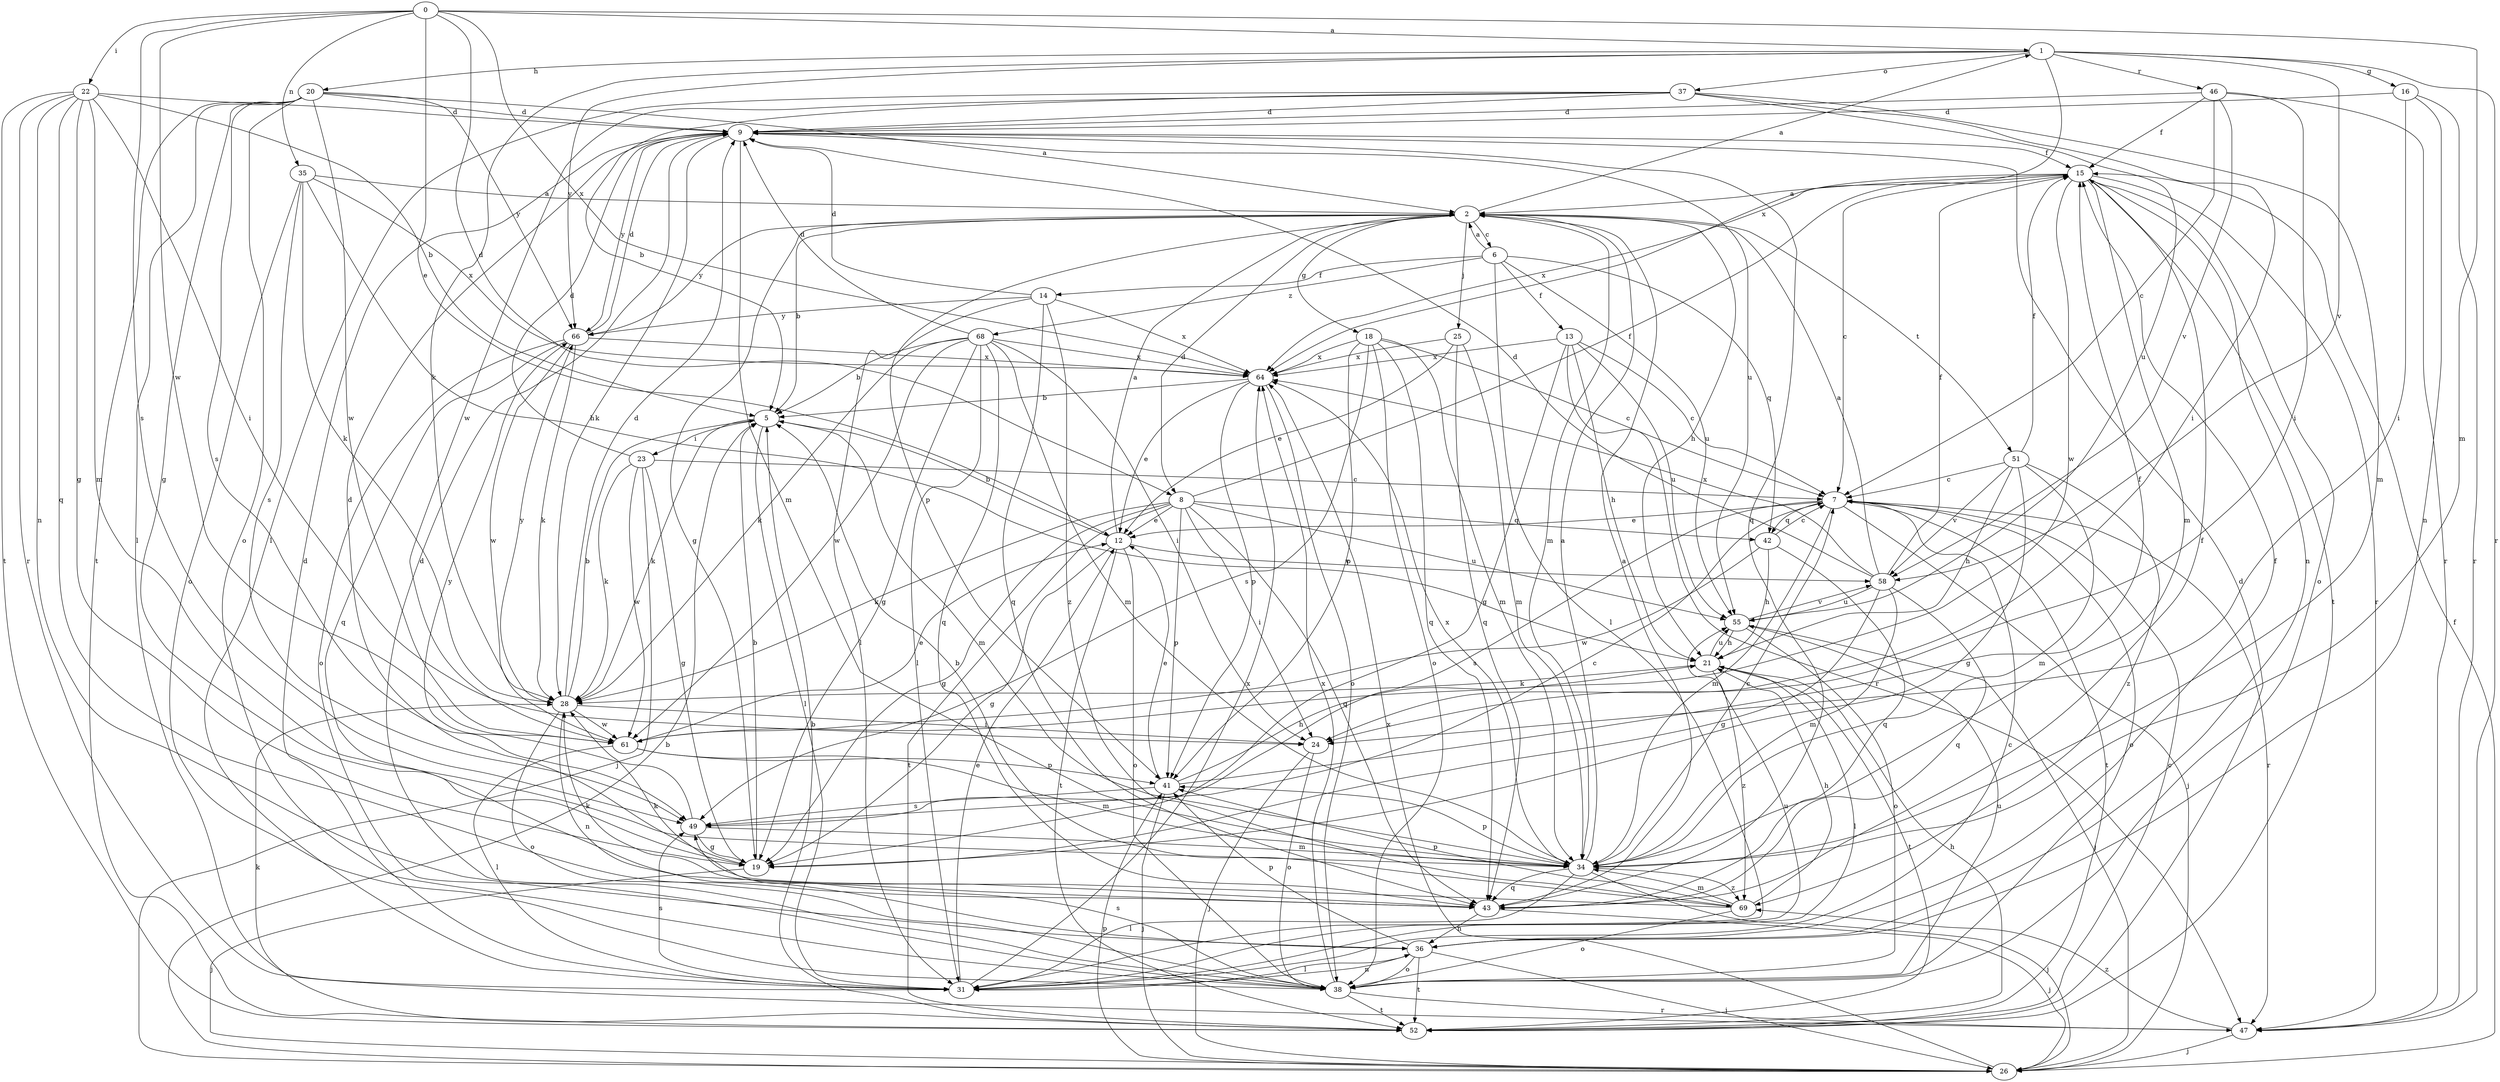 strict digraph  {
0;
1;
2;
5;
6;
7;
8;
9;
12;
13;
14;
15;
16;
18;
19;
20;
21;
22;
23;
24;
25;
26;
28;
31;
34;
35;
36;
37;
38;
41;
42;
43;
46;
47;
49;
51;
52;
55;
58;
61;
64;
66;
68;
69;
0 -> 1  [label=a];
0 -> 8  [label=d];
0 -> 12  [label=e];
0 -> 22  [label=i];
0 -> 34  [label=m];
0 -> 35  [label=n];
0 -> 49  [label=s];
0 -> 61  [label=w];
0 -> 64  [label=x];
1 -> 16  [label=g];
1 -> 20  [label=h];
1 -> 28  [label=k];
1 -> 37  [label=o];
1 -> 46  [label=r];
1 -> 47  [label=r];
1 -> 58  [label=v];
1 -> 64  [label=x];
1 -> 66  [label=y];
2 -> 1  [label=a];
2 -> 5  [label=b];
2 -> 6  [label=c];
2 -> 8  [label=d];
2 -> 18  [label=g];
2 -> 19  [label=g];
2 -> 21  [label=h];
2 -> 25  [label=j];
2 -> 34  [label=m];
2 -> 41  [label=p];
2 -> 51  [label=t];
2 -> 66  [label=y];
5 -> 23  [label=i];
5 -> 28  [label=k];
5 -> 31  [label=l];
5 -> 34  [label=m];
6 -> 2  [label=a];
6 -> 13  [label=f];
6 -> 14  [label=f];
6 -> 31  [label=l];
6 -> 42  [label=q];
6 -> 55  [label=u];
6 -> 68  [label=z];
7 -> 12  [label=e];
7 -> 26  [label=j];
7 -> 34  [label=m];
7 -> 38  [label=o];
7 -> 42  [label=q];
7 -> 47  [label=r];
7 -> 49  [label=s];
7 -> 52  [label=t];
8 -> 12  [label=e];
8 -> 15  [label=f];
8 -> 19  [label=g];
8 -> 24  [label=i];
8 -> 28  [label=k];
8 -> 41  [label=p];
8 -> 42  [label=q];
8 -> 43  [label=q];
8 -> 52  [label=t];
8 -> 55  [label=u];
9 -> 15  [label=f];
9 -> 28  [label=k];
9 -> 34  [label=m];
9 -> 43  [label=q];
9 -> 55  [label=u];
9 -> 66  [label=y];
12 -> 2  [label=a];
12 -> 5  [label=b];
12 -> 19  [label=g];
12 -> 38  [label=o];
12 -> 52  [label=t];
12 -> 58  [label=v];
13 -> 7  [label=c];
13 -> 19  [label=g];
13 -> 21  [label=h];
13 -> 47  [label=r];
13 -> 55  [label=u];
13 -> 64  [label=x];
14 -> 9  [label=d];
14 -> 31  [label=l];
14 -> 43  [label=q];
14 -> 64  [label=x];
14 -> 66  [label=y];
14 -> 69  [label=z];
15 -> 2  [label=a];
15 -> 7  [label=c];
15 -> 34  [label=m];
15 -> 36  [label=n];
15 -> 38  [label=o];
15 -> 47  [label=r];
15 -> 52  [label=t];
15 -> 61  [label=w];
15 -> 64  [label=x];
16 -> 9  [label=d];
16 -> 24  [label=i];
16 -> 36  [label=n];
16 -> 47  [label=r];
18 -> 7  [label=c];
18 -> 34  [label=m];
18 -> 38  [label=o];
18 -> 41  [label=p];
18 -> 43  [label=q];
18 -> 49  [label=s];
18 -> 64  [label=x];
19 -> 5  [label=b];
19 -> 9  [label=d];
19 -> 26  [label=j];
20 -> 2  [label=a];
20 -> 9  [label=d];
20 -> 19  [label=g];
20 -> 31  [label=l];
20 -> 38  [label=o];
20 -> 49  [label=s];
20 -> 52  [label=t];
20 -> 61  [label=w];
20 -> 66  [label=y];
21 -> 28  [label=k];
21 -> 31  [label=l];
21 -> 52  [label=t];
21 -> 55  [label=u];
21 -> 69  [label=z];
22 -> 5  [label=b];
22 -> 9  [label=d];
22 -> 19  [label=g];
22 -> 24  [label=i];
22 -> 34  [label=m];
22 -> 36  [label=n];
22 -> 43  [label=q];
22 -> 47  [label=r];
22 -> 52  [label=t];
23 -> 7  [label=c];
23 -> 9  [label=d];
23 -> 19  [label=g];
23 -> 26  [label=j];
23 -> 28  [label=k];
23 -> 61  [label=w];
24 -> 26  [label=j];
24 -> 38  [label=o];
25 -> 12  [label=e];
25 -> 34  [label=m];
25 -> 43  [label=q];
25 -> 64  [label=x];
26 -> 5  [label=b];
26 -> 15  [label=f];
26 -> 41  [label=p];
26 -> 64  [label=x];
28 -> 5  [label=b];
28 -> 9  [label=d];
28 -> 24  [label=i];
28 -> 36  [label=n];
28 -> 38  [label=o];
28 -> 61  [label=w];
28 -> 66  [label=y];
31 -> 7  [label=c];
31 -> 9  [label=d];
31 -> 12  [label=e];
31 -> 36  [label=n];
31 -> 49  [label=s];
31 -> 55  [label=u];
31 -> 64  [label=x];
34 -> 2  [label=a];
34 -> 7  [label=c];
34 -> 26  [label=j];
34 -> 31  [label=l];
34 -> 41  [label=p];
34 -> 43  [label=q];
34 -> 64  [label=x];
34 -> 69  [label=z];
35 -> 2  [label=a];
35 -> 21  [label=h];
35 -> 28  [label=k];
35 -> 38  [label=o];
35 -> 49  [label=s];
35 -> 64  [label=x];
36 -> 15  [label=f];
36 -> 26  [label=j];
36 -> 31  [label=l];
36 -> 38  [label=o];
36 -> 41  [label=p];
36 -> 52  [label=t];
37 -> 5  [label=b];
37 -> 9  [label=d];
37 -> 24  [label=i];
37 -> 31  [label=l];
37 -> 34  [label=m];
37 -> 55  [label=u];
37 -> 61  [label=w];
38 -> 9  [label=d];
38 -> 47  [label=r];
38 -> 49  [label=s];
38 -> 52  [label=t];
38 -> 55  [label=u];
38 -> 64  [label=x];
41 -> 12  [label=e];
41 -> 15  [label=f];
41 -> 21  [label=h];
41 -> 26  [label=j];
41 -> 49  [label=s];
42 -> 7  [label=c];
42 -> 21  [label=h];
42 -> 43  [label=q];
42 -> 61  [label=w];
43 -> 2  [label=a];
43 -> 15  [label=f];
43 -> 26  [label=j];
43 -> 28  [label=k];
43 -> 36  [label=n];
46 -> 7  [label=c];
46 -> 9  [label=d];
46 -> 15  [label=f];
46 -> 24  [label=i];
46 -> 47  [label=r];
46 -> 58  [label=v];
47 -> 26  [label=j];
47 -> 69  [label=z];
49 -> 7  [label=c];
49 -> 19  [label=g];
49 -> 34  [label=m];
49 -> 66  [label=y];
51 -> 7  [label=c];
51 -> 15  [label=f];
51 -> 19  [label=g];
51 -> 21  [label=h];
51 -> 34  [label=m];
51 -> 58  [label=v];
51 -> 69  [label=z];
52 -> 5  [label=b];
52 -> 7  [label=c];
52 -> 9  [label=d];
52 -> 21  [label=h];
52 -> 28  [label=k];
55 -> 21  [label=h];
55 -> 26  [label=j];
55 -> 38  [label=o];
55 -> 58  [label=v];
58 -> 2  [label=a];
58 -> 9  [label=d];
58 -> 15  [label=f];
58 -> 19  [label=g];
58 -> 34  [label=m];
58 -> 43  [label=q];
58 -> 55  [label=u];
58 -> 64  [label=x];
61 -> 12  [label=e];
61 -> 31  [label=l];
61 -> 34  [label=m];
61 -> 41  [label=p];
64 -> 5  [label=b];
64 -> 12  [label=e];
64 -> 38  [label=o];
64 -> 41  [label=p];
66 -> 9  [label=d];
66 -> 28  [label=k];
66 -> 38  [label=o];
66 -> 43  [label=q];
66 -> 61  [label=w];
66 -> 64  [label=x];
68 -> 5  [label=b];
68 -> 9  [label=d];
68 -> 19  [label=g];
68 -> 24  [label=i];
68 -> 28  [label=k];
68 -> 31  [label=l];
68 -> 34  [label=m];
68 -> 43  [label=q];
68 -> 61  [label=w];
68 -> 64  [label=x];
69 -> 5  [label=b];
69 -> 21  [label=h];
69 -> 28  [label=k];
69 -> 34  [label=m];
69 -> 38  [label=o];
69 -> 41  [label=p];
}
